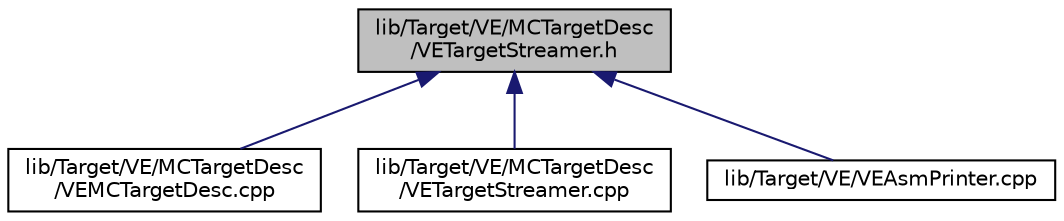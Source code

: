 digraph "lib/Target/VE/MCTargetDesc/VETargetStreamer.h"
{
 // LATEX_PDF_SIZE
  bgcolor="transparent";
  edge [fontname="Helvetica",fontsize="10",labelfontname="Helvetica",labelfontsize="10"];
  node [fontname="Helvetica",fontsize="10",shape=record];
  Node1 [label="lib/Target/VE/MCTargetDesc\l/VETargetStreamer.h",height=0.2,width=0.4,color="black", fillcolor="grey75", style="filled", fontcolor="black",tooltip=" "];
  Node1 -> Node2 [dir="back",color="midnightblue",fontsize="10",style="solid",fontname="Helvetica"];
  Node2 [label="lib/Target/VE/MCTargetDesc\l/VEMCTargetDesc.cpp",height=0.2,width=0.4,color="black",URL="$VEMCTargetDesc_8cpp.html",tooltip=" "];
  Node1 -> Node3 [dir="back",color="midnightblue",fontsize="10",style="solid",fontname="Helvetica"];
  Node3 [label="lib/Target/VE/MCTargetDesc\l/VETargetStreamer.cpp",height=0.2,width=0.4,color="black",URL="$VETargetStreamer_8cpp.html",tooltip=" "];
  Node1 -> Node4 [dir="back",color="midnightblue",fontsize="10",style="solid",fontname="Helvetica"];
  Node4 [label="lib/Target/VE/VEAsmPrinter.cpp",height=0.2,width=0.4,color="black",URL="$VEAsmPrinter_8cpp.html",tooltip=" "];
}
